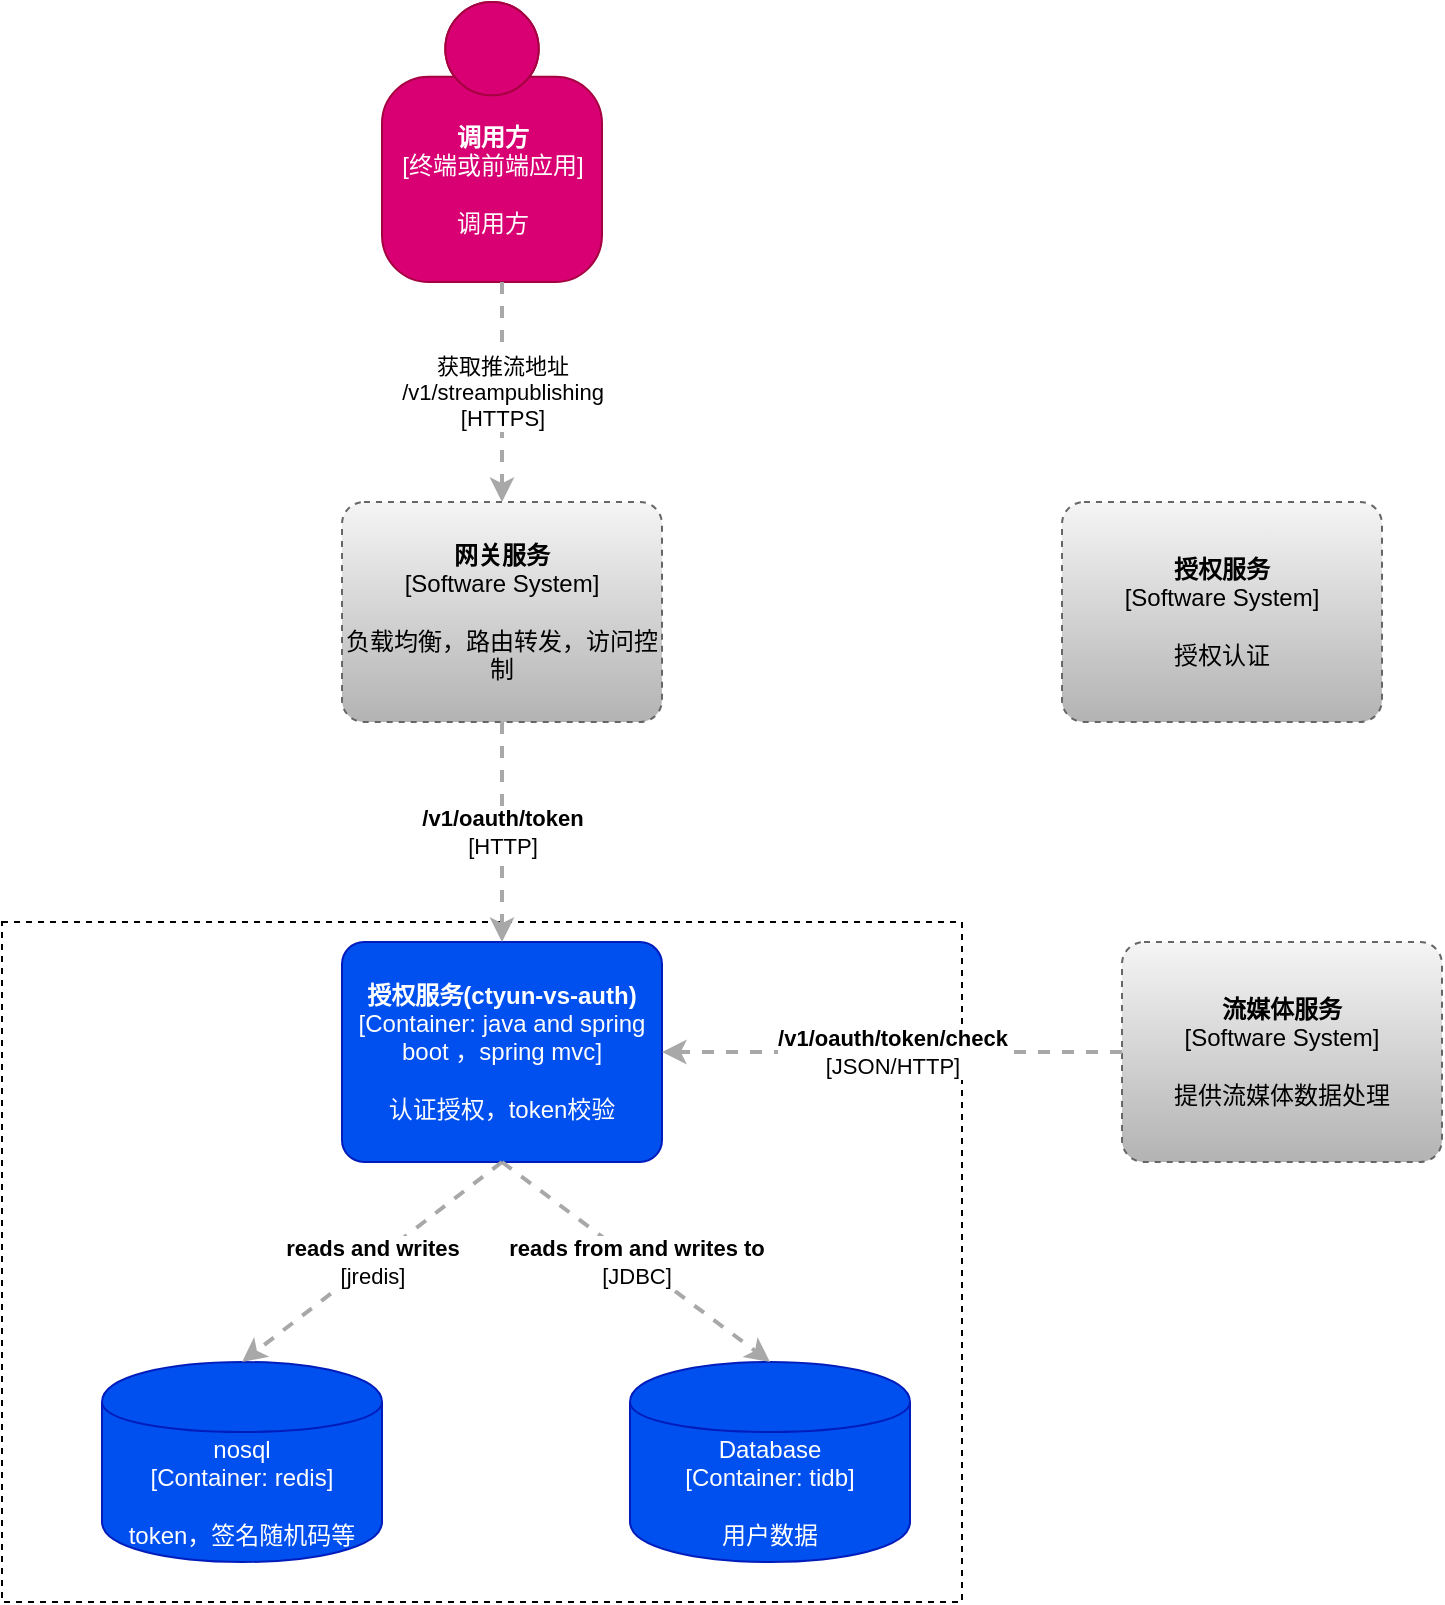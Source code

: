 <mxfile version="12.8.5" type="github">
  <diagram id="YbJOm5tBQaA_1KeSzeNw" name="第 1 页">
    <mxGraphModel dx="866" dy="1591" grid="1" gridSize="10" guides="1" tooltips="1" connect="1" arrows="1" fold="1" page="1" pageScale="1" pageWidth="827" pageHeight="1169" math="0" shadow="0">
      <root>
        <mxCell id="0" />
        <mxCell id="1" parent="0" />
        <mxCell id="GyoArOFM3hI2Chsj1lRG-1" value="&lt;div&gt;&lt;br&gt;&lt;/div&gt;&lt;div style=&quot;text-align: justify&quot;&gt;&lt;/div&gt;" style="rounded=0;whiteSpace=wrap;html=1;strokeWidth=1;dashed=1;align=left;" vertex="1" parent="1">
          <mxGeometry x="100" y="130" width="480" height="340" as="geometry" />
        </mxCell>
        <mxCell id="GyoArOFM3hI2Chsj1lRG-2" value="&lt;span&gt;Database&lt;/span&gt;&lt;div&gt;[Container: tidb]&lt;/div&gt;&lt;br&gt;&lt;div&gt;用户数据&lt;/div&gt;" style="shape=cylinder;whiteSpace=wrap;html=1;boundedLbl=1;rounded=0;labelBackgroundColor=none;fillColor=#0050ef;fontSize=12;fontColor=#ffffff;align=center;strokeColor=#001DBC;points=[[0.5,0,0],[1,0.25,0],[1,0.5,0],[1,0.75,0],[0.5,1,0],[0,0.75,0],[0,0.5,0],[0,0.25,0]];" vertex="1" parent="1">
          <mxGeometry x="414" y="350" width="140" height="100" as="geometry" />
        </mxCell>
        <mxCell id="GyoArOFM3hI2Chsj1lRG-3" value="&lt;b&gt;授权服务(ctyun-vs-auth)&lt;/b&gt;&lt;br&gt;&lt;div&gt;[Container:&amp;nbsp;&lt;span&gt;java and spring boot ，spring mvc&lt;/span&gt;&lt;span&gt;]&lt;/span&gt;&lt;/div&gt;&lt;br&gt;&lt;div&gt;认证授权，token校验&lt;/div&gt;" style="rounded=1;whiteSpace=wrap;html=1;labelBackgroundColor=none;fillColor=#0050ef;align=center;arcSize=10;strokeColor=#001DBC;points=[[0.25,0,0],[0.5,0,0],[0.75,0,0],[1,0.25,0],[1,0.5,0],[1,0.75,0],[0.75,1,0],[0.5,1,0],[0.25,1,0],[0,0.75,0],[0,0.5,0],[0,0.25,0]];fontColor=#ffffff;" vertex="1" parent="1">
          <mxGeometry x="270" y="140" width="160" height="110.0" as="geometry" />
        </mxCell>
        <mxCell id="GyoArOFM3hI2Chsj1lRG-4" value="&lt;b&gt;调用方&lt;/b&gt;&lt;br&gt;&lt;div&gt;[终端或前端应用]&lt;/div&gt;&lt;br&gt;&lt;div&gt;调用方&lt;/div&gt;" style="html=1;dashed=0;whitespace=wrap;fillColor=#d80073;strokeColor=#A50040;shape=mxgraph.c4.person;align=center;points=[[0.5,0,0],[1,0.5,0],[1,0.75,0],[0.75,1,0],[0.5,1,0],[0.25,1,0],[0,0.75,0],[0,0.5,0]];fontColor=#ffffff;" vertex="1" parent="1">
          <mxGeometry x="290" y="-330" width="110.0" height="140" as="geometry" />
        </mxCell>
        <mxCell id="GyoArOFM3hI2Chsj1lRG-5" value="&lt;span&gt;nosql&lt;/span&gt;&lt;div&gt;[Container: redis]&lt;/div&gt;&lt;br&gt;&lt;div&gt;token，签名随机码等&lt;/div&gt;" style="shape=cylinder;whiteSpace=wrap;html=1;boundedLbl=1;rounded=0;labelBackgroundColor=none;fillColor=#0050ef;fontSize=12;fontColor=#ffffff;align=center;strokeColor=#001DBC;points=[[0.5,0,0],[1,0.25,0],[1,0.5,0],[1,0.75,0],[0.5,1,0],[0,0.75,0],[0,0.5,0],[0,0.25,0]];" vertex="1" parent="1">
          <mxGeometry x="150" y="350" width="140" height="100" as="geometry" />
        </mxCell>
        <mxCell id="GyoArOFM3hI2Chsj1lRG-6" value="&lt;div style=&quot;text-align: left&quot;&gt;&lt;div style=&quot;text-align: center&quot;&gt;&lt;b&gt;reads from and writes to&lt;/b&gt;&lt;/div&gt;&lt;div style=&quot;text-align: center&quot;&gt;[JDBC]&lt;/div&gt;&lt;/div&gt;" style="edgeStyle=none;rounded=0;html=1;jettySize=auto;orthogonalLoop=1;strokeColor=#A8A8A8;strokeWidth=2;fontColor=#000000;jumpStyle=none;dashed=1;entryX=0.5;entryY=0;entryDx=0;entryDy=0;entryPerimeter=0;exitX=0.5;exitY=1;exitDx=0;exitDy=0;exitPerimeter=0;" edge="1" parent="1" source="GyoArOFM3hI2Chsj1lRG-3" target="GyoArOFM3hI2Chsj1lRG-2">
          <mxGeometry width="200" relative="1" as="geometry">
            <mxPoint x="380" y="290" as="sourcePoint" />
            <mxPoint x="580" y="290" as="targetPoint" />
          </mxGeometry>
        </mxCell>
        <mxCell id="GyoArOFM3hI2Chsj1lRG-7" value="&lt;div style=&quot;text-align: left&quot;&gt;&lt;div style=&quot;text-align: center&quot;&gt;&lt;b&gt;reads and writes&lt;/b&gt;&lt;/div&gt;&lt;div style=&quot;text-align: center&quot;&gt;[jredis]&lt;/div&gt;&lt;/div&gt;" style="edgeStyle=none;rounded=0;html=1;entryX=0.5;entryY=0;jettySize=auto;orthogonalLoop=1;strokeColor=#A8A8A8;strokeWidth=2;fontColor=#000000;jumpStyle=none;dashed=1;exitX=0.5;exitY=1;exitDx=0;exitDy=0;exitPerimeter=0;entryDx=0;entryDy=0;entryPerimeter=0;" edge="1" parent="1" source="GyoArOFM3hI2Chsj1lRG-3" target="GyoArOFM3hI2Chsj1lRG-5">
          <mxGeometry width="200" relative="1" as="geometry">
            <mxPoint x="60" y="260" as="sourcePoint" />
            <mxPoint x="260" y="260" as="targetPoint" />
          </mxGeometry>
        </mxCell>
        <mxCell id="GyoArOFM3hI2Chsj1lRG-8" value="&lt;b&gt;流媒体服务&lt;/b&gt;&lt;br&gt;&lt;div&gt;[Software System]&lt;/div&gt;&lt;br&gt;&lt;div&gt;提供流媒体数据处理&lt;/div&gt;" style="rounded=1;whiteSpace=wrap;html=1;labelBackgroundColor=none;fillColor=#f5f5f5;align=center;arcSize=10;strokeColor=#666666;points=[[0.25,0,0],[0.5,0,0],[0.75,0,0],[1,0.25,0],[1,0.5,0],[1,0.75,0],[0.75,1,0],[0.5,1,0],[0.25,1,0],[0,0.75,0],[0,0.5,0],[0,0.25,0]];dashed=1;gradientColor=#b3b3b3;" vertex="1" parent="1">
          <mxGeometry x="660" y="140" width="160" height="110.0" as="geometry" />
        </mxCell>
        <mxCell id="GyoArOFM3hI2Chsj1lRG-9" value="&lt;div style=&quot;text-align: left&quot;&gt;&lt;div style=&quot;text-align: center&quot;&gt;&lt;span style=&quot;font-size: 11px&quot;&gt;&lt;b&gt;/v1/oauth/token/check&lt;/b&gt;&lt;/span&gt;&lt;br&gt;&lt;/div&gt;&lt;div style=&quot;text-align: center&quot;&gt;[JSON/HTTP]&lt;/div&gt;&lt;/div&gt;" style="edgeStyle=none;rounded=0;html=1;jettySize=auto;orthogonalLoop=1;strokeColor=#A8A8A8;strokeWidth=2;fontColor=#000000;jumpStyle=none;dashed=1;exitX=0;exitY=0.5;exitDx=0;exitDy=0;exitPerimeter=0;entryX=1;entryY=0.5;entryDx=0;entryDy=0;entryPerimeter=0;" edge="1" parent="1" source="GyoArOFM3hI2Chsj1lRG-8" target="GyoArOFM3hI2Chsj1lRG-3">
          <mxGeometry width="200" relative="1" as="geometry">
            <mxPoint x="660" y="380" as="sourcePoint" />
            <mxPoint x="630" y="310" as="targetPoint" />
          </mxGeometry>
        </mxCell>
        <mxCell id="GyoArOFM3hI2Chsj1lRG-10" value="&lt;b&gt;网关服务&lt;/b&gt;&lt;br&gt;&lt;div&gt;[Software System]&lt;/div&gt;&lt;br&gt;&lt;div&gt;负载均衡，路由转发，访问控制&lt;/div&gt;" style="rounded=1;whiteSpace=wrap;html=1;labelBackgroundColor=none;fillColor=#f5f5f5;align=center;arcSize=10;strokeColor=#666666;points=[[0.25,0,0],[0.5,0,0],[0.75,0,0],[1,0.25,0],[1,0.5,0],[1,0.75,0],[0.75,1,0],[0.5,1,0],[0.25,1,0],[0,0.75,0],[0,0.5,0],[0,0.25,0]];dashed=1;gradientColor=#b3b3b3;" vertex="1" parent="1">
          <mxGeometry x="270" y="-80" width="160" height="110.0" as="geometry" />
        </mxCell>
        <mxCell id="GyoArOFM3hI2Chsj1lRG-11" value="&lt;div style=&quot;text-align: left&quot;&gt;&lt;div style=&quot;text-align: center&quot;&gt;&lt;div&gt;获取推流地址&lt;/div&gt;&lt;div&gt;/v1/streampublishing&lt;/div&gt;&lt;/div&gt;&lt;div style=&quot;text-align: center&quot;&gt;[HTTPS]&lt;/div&gt;&lt;/div&gt;" style="edgeStyle=none;rounded=0;html=1;entryX=0.5;entryY=0;jettySize=auto;orthogonalLoop=1;strokeColor=#A8A8A8;strokeWidth=2;fontColor=#000000;jumpStyle=none;dashed=1;entryDx=0;entryDy=0;entryPerimeter=0;" edge="1" parent="1" target="GyoArOFM3hI2Chsj1lRG-10">
          <mxGeometry width="200" relative="1" as="geometry">
            <mxPoint x="350" y="-190" as="sourcePoint" />
            <mxPoint x="550" y="-190" as="targetPoint" />
          </mxGeometry>
        </mxCell>
        <mxCell id="GyoArOFM3hI2Chsj1lRG-12" value="&lt;div style=&quot;text-align: left&quot;&gt;&lt;div style=&quot;text-align: center&quot;&gt;&lt;b&gt;/v1/oauth/token&lt;/b&gt;&lt;br&gt;&lt;/div&gt;&lt;div style=&quot;text-align: center&quot;&gt;[HTTP]&lt;/div&gt;&lt;/div&gt;" style="edgeStyle=none;rounded=0;html=1;jettySize=auto;orthogonalLoop=1;strokeColor=#A8A8A8;strokeWidth=2;fontColor=#000000;jumpStyle=none;dashed=1;exitX=0.5;exitY=1;exitDx=0;exitDy=0;exitPerimeter=0;" edge="1" parent="1" source="GyoArOFM3hI2Chsj1lRG-10" target="GyoArOFM3hI2Chsj1lRG-3">
          <mxGeometry width="200" relative="1" as="geometry">
            <mxPoint x="350" y="80" as="sourcePoint" />
            <mxPoint x="550" y="80" as="targetPoint" />
          </mxGeometry>
        </mxCell>
        <mxCell id="GyoArOFM3hI2Chsj1lRG-13" value="&lt;b&gt;授权服务&lt;/b&gt;&lt;br&gt;&lt;div&gt;[Software System]&lt;/div&gt;&lt;br&gt;&lt;div&gt;授权认证&lt;/div&gt;" style="rounded=1;whiteSpace=wrap;html=1;labelBackgroundColor=none;fillColor=#f5f5f5;align=center;arcSize=10;strokeColor=#666666;points=[[0.25,0,0],[0.5,0,0],[0.75,0,0],[1,0.25,0],[1,0.5,0],[1,0.75,0],[0.75,1,0],[0.5,1,0],[0.25,1,0],[0,0.75,0],[0,0.5,0],[0,0.25,0]];dashed=1;gradientColor=#b3b3b3;" vertex="1" parent="1">
          <mxGeometry x="630" y="-80" width="160" height="110.0" as="geometry" />
        </mxCell>
      </root>
    </mxGraphModel>
  </diagram>
</mxfile>
